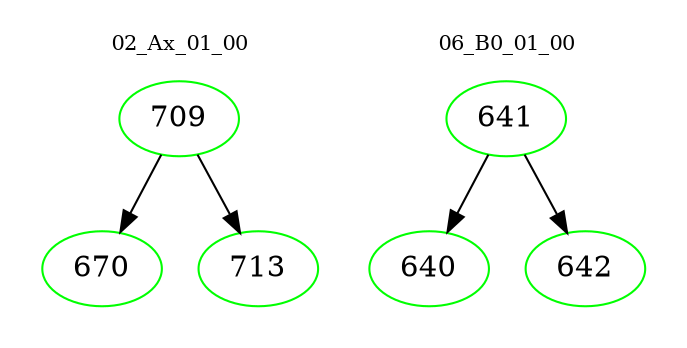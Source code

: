 digraph{
subgraph cluster_0 {
color = white
label = "02_Ax_01_00";
fontsize=10;
T0_709 [label="709", color="green"]
T0_709 -> T0_670 [color="black"]
T0_670 [label="670", color="green"]
T0_709 -> T0_713 [color="black"]
T0_713 [label="713", color="green"]
}
subgraph cluster_1 {
color = white
label = "06_B0_01_00";
fontsize=10;
T1_641 [label="641", color="green"]
T1_641 -> T1_640 [color="black"]
T1_640 [label="640", color="green"]
T1_641 -> T1_642 [color="black"]
T1_642 [label="642", color="green"]
}
}
